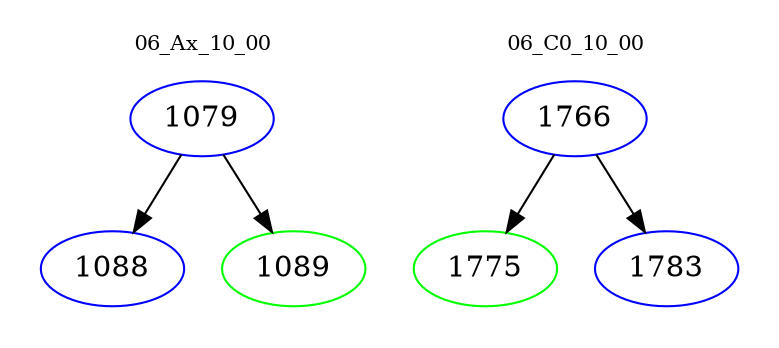 digraph{
subgraph cluster_0 {
color = white
label = "06_Ax_10_00";
fontsize=10;
T0_1079 [label="1079", color="blue"]
T0_1079 -> T0_1088 [color="black"]
T0_1088 [label="1088", color="blue"]
T0_1079 -> T0_1089 [color="black"]
T0_1089 [label="1089", color="green"]
}
subgraph cluster_1 {
color = white
label = "06_C0_10_00";
fontsize=10;
T1_1766 [label="1766", color="blue"]
T1_1766 -> T1_1775 [color="black"]
T1_1775 [label="1775", color="green"]
T1_1766 -> T1_1783 [color="black"]
T1_1783 [label="1783", color="blue"]
}
}
